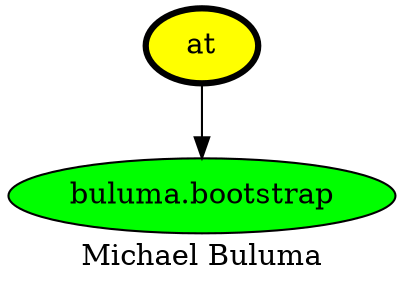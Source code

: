 digraph PhiloDilemma {
  label = "Michael Buluma" ;
  overlap=false
  {
    "at" [fillcolor=yellow style=filled penwidth=3]
    "buluma.bootstrap" [fillcolor=green style=filled]
  }
  "at" -> "buluma.bootstrap"
}
